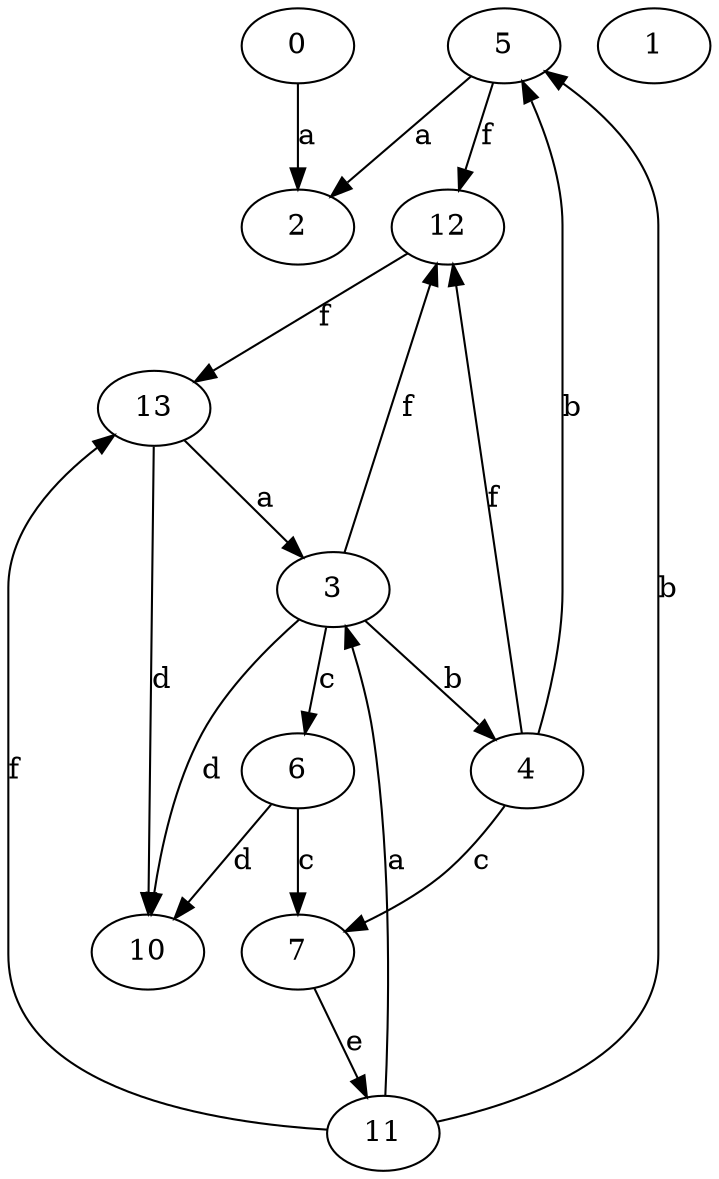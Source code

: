 strict digraph  {
2;
3;
0;
4;
5;
6;
7;
1;
10;
11;
12;
13;
3 -> 4  [label=b];
3 -> 6  [label=c];
3 -> 10  [label=d];
3 -> 12  [label=f];
0 -> 2  [label=a];
4 -> 5  [label=b];
4 -> 7  [label=c];
4 -> 12  [label=f];
5 -> 2  [label=a];
5 -> 12  [label=f];
6 -> 7  [label=c];
6 -> 10  [label=d];
7 -> 11  [label=e];
11 -> 3  [label=a];
11 -> 5  [label=b];
11 -> 13  [label=f];
12 -> 13  [label=f];
13 -> 3  [label=a];
13 -> 10  [label=d];
}
